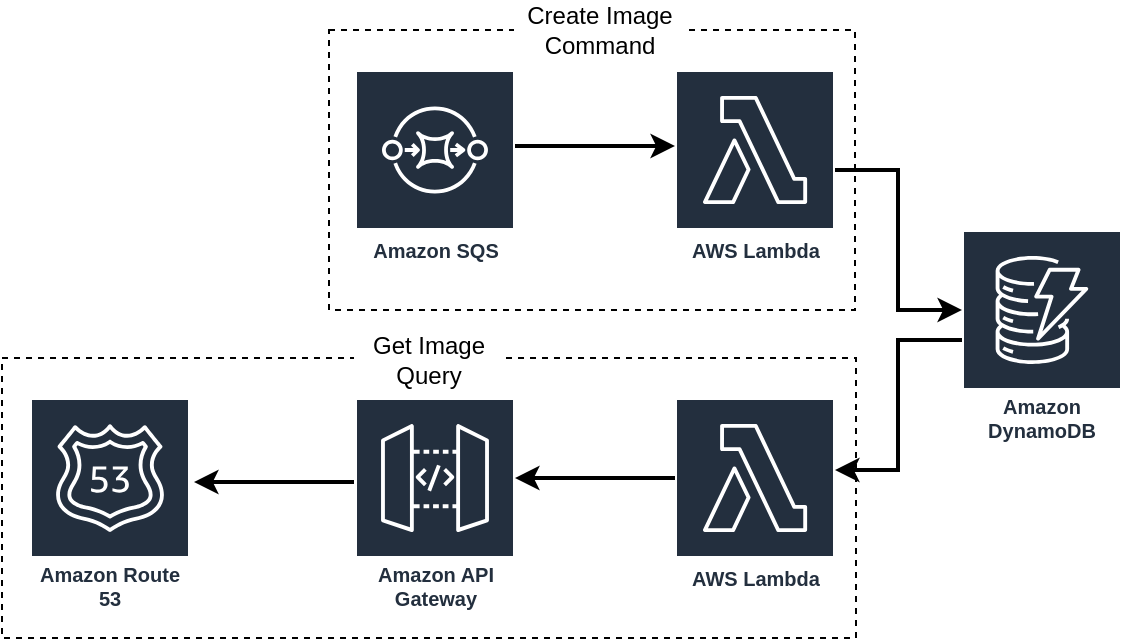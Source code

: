 <mxfile version="10.8.7" type="device"><diagram id="xQsbx1p0f22LhbpJ95Id" name="Page-1"><mxGraphModel dx="918" dy="567" grid="1" gridSize="10" guides="1" tooltips="1" connect="1" arrows="1" fold="1" page="1" pageScale="1" pageWidth="827" pageHeight="1169" math="0" shadow="0"><root><mxCell id="0"/><mxCell id="1" parent="0"/><mxCell id="8trwHpTTQBp2HcGaicXx-11" value="" style="rounded=0;whiteSpace=wrap;html=1;dashed=1;fillColor=#ffffff;" vertex="1" parent="1"><mxGeometry x="273.5" y="100" width="263" height="140" as="geometry"/></mxCell><mxCell id="8trwHpTTQBp2HcGaicXx-10" value="" style="rounded=0;whiteSpace=wrap;html=1;dashed=1;fillColor=#ffffff;" vertex="1" parent="1"><mxGeometry x="110" y="264" width="427" height="140" as="geometry"/></mxCell><mxCell id="8trwHpTTQBp2HcGaicXx-13" style="edgeStyle=orthogonalEdgeStyle;rounded=0;orthogonalLoop=1;jettySize=auto;html=1;strokeWidth=2;" edge="1" parent="1" source="8trwHpTTQBp2HcGaicXx-2" target="8trwHpTTQBp2HcGaicXx-12"><mxGeometry relative="1" as="geometry"><Array as="points"><mxPoint x="558" y="170"/><mxPoint x="558" y="240"/></Array></mxGeometry></mxCell><mxCell id="8trwHpTTQBp2HcGaicXx-2" value="AWS Lambda" style="outlineConnect=0;fontColor=#232F3E;gradientColor=none;strokeColor=#ffffff;fillColor=#232F3E;dashed=0;verticalLabelPosition=middle;verticalAlign=bottom;align=center;html=1;whiteSpace=wrap;fontSize=10;fontStyle=1;spacing=3;shape=mxgraph.aws4.productIcon;prIcon=mxgraph.aws4.lambda;" vertex="1" parent="1"><mxGeometry x="446.5" y="120" width="80" height="100" as="geometry"/></mxCell><mxCell id="8trwHpTTQBp2HcGaicXx-3" value="AWS Lambda" style="outlineConnect=0;fontColor=#232F3E;gradientColor=none;strokeColor=#ffffff;fillColor=#232F3E;dashed=0;verticalLabelPosition=middle;verticalAlign=bottom;align=center;html=1;whiteSpace=wrap;fontSize=10;fontStyle=1;spacing=3;shape=mxgraph.aws4.productIcon;prIcon=mxgraph.aws4.lambda;" vertex="1" parent="1"><mxGeometry x="446.5" y="284" width="80" height="100" as="geometry"/></mxCell><mxCell id="8trwHpTTQBp2HcGaicXx-5" style="edgeStyle=orthogonalEdgeStyle;rounded=0;orthogonalLoop=1;jettySize=auto;html=1;strokeWidth=2;" edge="1" parent="1"><mxGeometry relative="1" as="geometry"><mxPoint x="366.5" y="158" as="sourcePoint"/><mxPoint x="446.5" y="158" as="targetPoint"/></mxGeometry></mxCell><mxCell id="8trwHpTTQBp2HcGaicXx-4" value="Amazon SQS" style="outlineConnect=0;fontColor=#232F3E;gradientColor=none;strokeColor=#ffffff;fillColor=#232F3E;dashed=0;verticalLabelPosition=middle;verticalAlign=bottom;align=center;html=1;whiteSpace=wrap;fontSize=10;fontStyle=1;spacing=3;shape=mxgraph.aws4.productIcon;prIcon=mxgraph.aws4.sqs;" vertex="1" parent="1"><mxGeometry x="286.5" y="120" width="80" height="100" as="geometry"/></mxCell><mxCell id="8trwHpTTQBp2HcGaicXx-6" value="Create Image Command" style="text;html=1;strokeColor=none;fillColor=#ffffff;align=center;verticalAlign=middle;whiteSpace=wrap;rounded=0;dashed=1;" vertex="1" parent="1"><mxGeometry x="366" y="85" width="86" height="30" as="geometry"/></mxCell><mxCell id="8trwHpTTQBp2HcGaicXx-7" value="Get Image Query" style="text;html=1;align=center;verticalAlign=middle;whiteSpace=wrap;rounded=0;fillColor=#ffffff;strokeColor=none;dashed=1;" vertex="1" parent="1"><mxGeometry x="286" y="250" width="75" height="30" as="geometry"/></mxCell><mxCell id="8trwHpTTQBp2HcGaicXx-8" value="Amazon API Gateway" style="outlineConnect=0;fontColor=#232F3E;gradientColor=none;strokeColor=#ffffff;fillColor=#232F3E;dashed=0;verticalLabelPosition=middle;verticalAlign=bottom;align=center;html=1;whiteSpace=wrap;fontSize=10;fontStyle=1;spacing=3;shape=mxgraph.aws4.productIcon;prIcon=mxgraph.aws4.api_gateway;" vertex="1" parent="1"><mxGeometry x="286.5" y="284" width="80" height="110" as="geometry"/></mxCell><mxCell id="8trwHpTTQBp2HcGaicXx-9" style="edgeStyle=orthogonalEdgeStyle;rounded=0;orthogonalLoop=1;jettySize=auto;html=1;strokeWidth=2;" edge="1" parent="1"><mxGeometry relative="1" as="geometry"><mxPoint x="446.5" y="324" as="sourcePoint"/><mxPoint x="366.5" y="324" as="targetPoint"/></mxGeometry></mxCell><mxCell id="8trwHpTTQBp2HcGaicXx-15" style="edgeStyle=orthogonalEdgeStyle;rounded=0;orthogonalLoop=1;jettySize=auto;html=1;strokeWidth=2;" edge="1" parent="1" source="8trwHpTTQBp2HcGaicXx-12" target="8trwHpTTQBp2HcGaicXx-3"><mxGeometry relative="1" as="geometry"><Array as="points"><mxPoint x="558" y="255"/><mxPoint x="558" y="320"/></Array></mxGeometry></mxCell><mxCell id="8trwHpTTQBp2HcGaicXx-12" value="Amazon DynamoDB" style="outlineConnect=0;fontColor=#232F3E;gradientColor=none;strokeColor=#ffffff;fillColor=#232F3E;dashed=0;verticalLabelPosition=middle;verticalAlign=bottom;align=center;html=1;whiteSpace=wrap;fontSize=10;fontStyle=1;spacing=3;shape=mxgraph.aws4.productIcon;prIcon=mxgraph.aws4.dynamodb;" vertex="1" parent="1"><mxGeometry x="590" y="200" width="80" height="110" as="geometry"/></mxCell><mxCell id="8trwHpTTQBp2HcGaicXx-17" value="Amazon Route 53" style="outlineConnect=0;fontColor=#232F3E;gradientColor=none;strokeColor=#ffffff;fillColor=#232F3E;dashed=0;verticalLabelPosition=middle;verticalAlign=bottom;align=center;html=1;whiteSpace=wrap;fontSize=10;fontStyle=1;spacing=3;shape=mxgraph.aws4.productIcon;prIcon=mxgraph.aws4.route_53;" vertex="1" parent="1"><mxGeometry x="124" y="284" width="80" height="110" as="geometry"/></mxCell><mxCell id="8trwHpTTQBp2HcGaicXx-18" style="edgeStyle=orthogonalEdgeStyle;rounded=0;orthogonalLoop=1;jettySize=auto;html=1;strokeWidth=2;" edge="1" parent="1"><mxGeometry relative="1" as="geometry"><mxPoint x="286" y="326" as="sourcePoint"/><mxPoint x="206" y="326" as="targetPoint"/></mxGeometry></mxCell></root></mxGraphModel></diagram></mxfile>